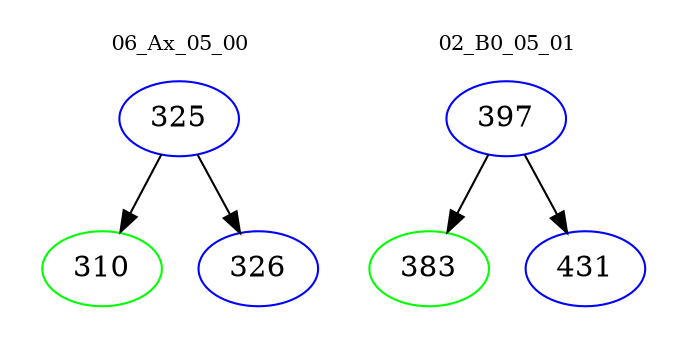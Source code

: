 digraph{
subgraph cluster_0 {
color = white
label = "06_Ax_05_00";
fontsize=10;
T0_325 [label="325", color="blue"]
T0_325 -> T0_310 [color="black"]
T0_310 [label="310", color="green"]
T0_325 -> T0_326 [color="black"]
T0_326 [label="326", color="blue"]
}
subgraph cluster_1 {
color = white
label = "02_B0_05_01";
fontsize=10;
T1_397 [label="397", color="blue"]
T1_397 -> T1_383 [color="black"]
T1_383 [label="383", color="green"]
T1_397 -> T1_431 [color="black"]
T1_431 [label="431", color="blue"]
}
}
